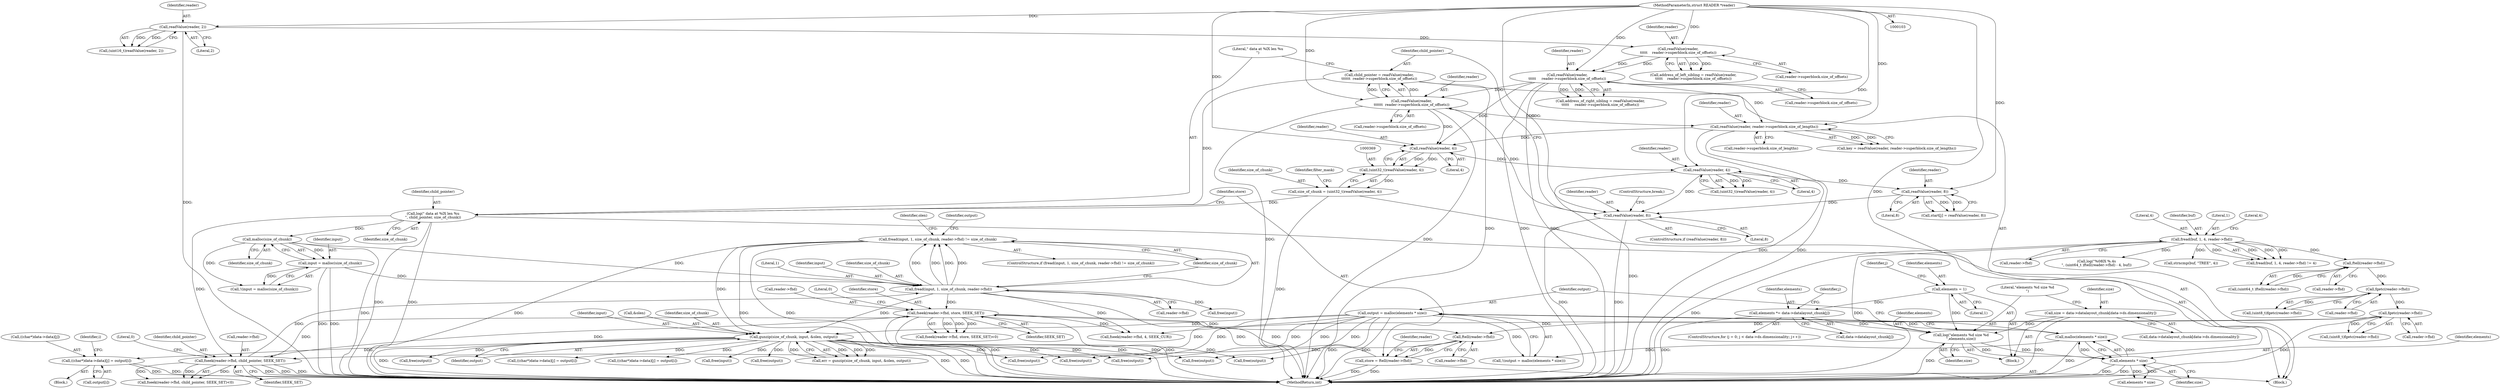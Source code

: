 digraph "0_libmysofa_d39a171e9c6a1c44dbdf43f9db6c3fbd887e38c1@array" {
"1000729" [label="(Call,((char*)data->data)[j] = output[i])"];
"1000490" [label="(Call,gunzip(size_of_chunk, input, &olen, output))"];
"1000467" [label="(Call,fread(input, 1, size_of_chunk, reader->fhd) != size_of_chunk)"];
"1000468" [label="(Call,fread(input, 1, size_of_chunk, reader->fhd))"];
"1000457" [label="(Call,input = malloc(size_of_chunk))"];
"1000459" [label="(Call,malloc(size_of_chunk))"];
"1000431" [label="(Call,log(\" data at %lX len %u\n\", child_pointer, size_of_chunk))"];
"1000422" [label="(Call,child_pointer = readValue(reader,\n\t\t\t\t\t\t  reader->superblock.size_of_offsets))"];
"1000424" [label="(Call,readValue(reader,\n\t\t\t\t\t\t  reader->superblock.size_of_offsets))"];
"1000417" [label="(Call,readValue(reader, 8))"];
"1000407" [label="(Call,readValue(reader, 8))"];
"1000377" [label="(Call,readValue(reader, 4))"];
"1000370" [label="(Call,readValue(reader, 4))"];
"1000357" [label="(Call,readValue(reader, reader->superblock.size_of_lengths))"];
"1000231" [label="(Call,readValue(reader,\n\t\t\t\t\t     reader->superblock.size_of_offsets))"];
"1000222" [label="(Call,readValue(reader,\n\t\t\t\t\t    reader->superblock.size_of_offsets))"];
"1000211" [label="(Call,readValue(reader, 2))"];
"1000104" [label="(MethodParameterIn,struct READER *reader)"];
"1000366" [label="(Call,size_of_chunk = (uint32_t)readValue(reader, 4))"];
"1000368" [label="(Call,(uint32_t)readValue(reader, 4))"];
"1000443" [label="(Call,fseek(reader->fhd, child_pointer, SEEK_SET))"];
"1000437" [label="(Call,ftell(reader->fhd))"];
"1000748" [label="(Call,fseek(reader->fhd, store, SEEK_SET))"];
"1000435" [label="(Call,store = ftell(reader->fhd))"];
"1000203" [label="(Call,fgetc(reader->fhd))"];
"1000195" [label="(Call,fgetc(reader->fhd))"];
"1000185" [label="(Call,ftell(reader->fhd))"];
"1000163" [label="(Call,fread(buf, 1, 4, reader->fhd))"];
"1000329" [label="(Call,output = malloc(elements * size))"];
"1000331" [label="(Call,malloc(elements * size))"];
"1000332" [label="(Call,elements * size)"];
"1000323" [label="(Call,log(\"elements %d size %d\n\",elements,size))"];
"1000238" [label="(Call,elements = 1)"];
"1000254" [label="(Call,elements *= data->datalayout_chunk[j])"];
"1000312" [label="(Call,size = data->datalayout_chunk[data->ds.dimensionality])"];
"1000432" [label="(Literal,\" data at %lX len %u\n\")"];
"1000422" [label="(Call,child_pointer = readValue(reader,\n\t\t\t\t\t\t  reader->superblock.size_of_offsets))"];
"1000490" [label="(Call,gunzip(size_of_chunk, input, &olen, output))"];
"1000433" [label="(Identifier,child_pointer)"];
"1000419" [label="(Literal,8)"];
"1000171" [label="(Call,strncmp(buf, \"TREE\", 4))"];
"1000365" [label="(Block,)"];
"1000162" [label="(Call,fread(buf, 1, 4, reader->fhd) != 4)"];
"1000193" [label="(Call,(uint8_t)fgetc(reader->fhd))"];
"1000491" [label="(Identifier,size_of_chunk)"];
"1000324" [label="(Literal,\"elements %d size %d\n\")"];
"1000764" [label="(Call,fseek(reader->fhd, 4, SEEK_CUR))"];
"1000330" [label="(Identifier,output)"];
"1000165" [label="(Literal,1)"];
"1000233" [label="(Call,reader->superblock.size_of_offsets)"];
"1000254" [label="(Call,elements *= data->datalayout_chunk[j])"];
"1000355" [label="(Call,key = readValue(reader, reader->superblock.size_of_lengths))"];
"1000479" [label="(Call,free(input))"];
"1000448" [label="(Identifier,SEEK_SET)"];
"1000212" [label="(Identifier,reader)"];
"1000243" [label="(Identifier,j)"];
"1000223" [label="(Identifier,reader)"];
"1000431" [label="(Call,log(\" data at %lX len %u\n\", child_pointer, size_of_chunk))"];
"1000747" [label="(Call,fseek(reader->fhd, store, SEEK_SET)<0)"];
"1000255" [label="(Identifier,elements)"];
"1000186" [label="(Call,reader->fhd)"];
"1000377" [label="(Call,readValue(reader, 4))"];
"1000477" [label="(Call,free(output))"];
"1000106" [label="(Block,)"];
"1000183" [label="(Call,(uint64_t )ftell(reader->fhd))"];
"1000328" [label="(Call,!(output = malloc(elements * size)))"];
"1000326" [label="(Identifier,size)"];
"1000434" [label="(Identifier,size_of_chunk)"];
"1000568" [label="(Call,((char*)data->data)[j] = output[i])"];
"1000475" [label="(Identifier,size_of_chunk)"];
"1000471" [label="(Identifier,size_of_chunk)"];
"1000314" [label="(Call,data->datalayout_chunk[data->ds.dimensionality])"];
"1000203" [label="(Call,fgetc(reader->fhd))"];
"1000409" [label="(Literal,8)"];
"1000641" [label="(Call,((char*)data->data)[j] = output[i])"];
"1000204" [label="(Call,reader->fhd)"];
"1000372" [label="(Literal,4)"];
"1000478" [label="(Identifier,output)"];
"1000435" [label="(Call,store = ftell(reader->fhd))"];
"1000375" [label="(Call,(uint32_t)readValue(reader, 4))"];
"1000213" [label="(Literal,2)"];
"1000449" [label="(Literal,0)"];
"1000323" [label="(Call,log(\"elements %d size %d\n\",elements,size))"];
"1000224" [label="(Call,reader->superblock.size_of_offsets)"];
"1000662" [label="(Identifier,i)"];
"1000241" [label="(ControlStructure,for (j = 0; j < data->ds.dimensionality; j++))"];
"1000408" [label="(Identifier,reader)"];
"1000737" [label="(Call,output[i])"];
"1000754" [label="(Literal,0)"];
"1000775" [label="(MethodReturn,int)"];
"1000367" [label="(Identifier,size_of_chunk)"];
"1000170" [label="(Literal,4)"];
"1000485" [label="(Call,elements * size)"];
"1000371" [label="(Identifier,reader)"];
"1000331" [label="(Call,malloc(elements * size))"];
"1000496" [label="(Call,free(input))"];
"1000166" [label="(Literal,4)"];
"1000359" [label="(Call,reader->superblock.size_of_lengths)"];
"1000416" [label="(ControlStructure,if (readValue(reader, 8)))"];
"1000437" [label="(Call,ftell(reader->fhd))"];
"1000222" [label="(Call,readValue(reader,\n\t\t\t\t\t    reader->superblock.size_of_offsets))"];
"1000748" [label="(Call,fseek(reader->fhd, store, SEEK_SET))"];
"1000470" [label="(Literal,1)"];
"1000357" [label="(Call,readValue(reader, reader->superblock.size_of_lengths))"];
"1000385" [label="(Call,free(output))"];
"1000240" [label="(Literal,1)"];
"1000729" [label="(Call,((char*)data->data)[j] = output[i])"];
"1000196" [label="(Call,reader->fhd)"];
"1000425" [label="(Identifier,reader)"];
"1000514" [label="(Call,free(output))"];
"1000423" [label="(Identifier,child_pointer)"];
"1000334" [label="(Identifier,size)"];
"1000447" [label="(Identifier,child_pointer)"];
"1000488" [label="(Call,err = gunzip(size_of_chunk, input, &olen, output))"];
"1000436" [label="(Identifier,store)"];
"1000472" [label="(Call,reader->fhd)"];
"1000458" [label="(Identifier,input)"];
"1000421" [label="(ControlStructure,break;)"];
"1000460" [label="(Identifier,size_of_chunk)"];
"1000466" [label="(ControlStructure,if (fread(input, 1, size_of_chunk, reader->fhd) != size_of_chunk))"];
"1000451" [label="(Call,free(output))"];
"1000443" [label="(Call,fseek(reader->fhd, child_pointer, SEEK_SET))"];
"1000752" [label="(Identifier,store)"];
"1000164" [label="(Identifier,buf)"];
"1000370" [label="(Call,readValue(reader, 4))"];
"1000229" [label="(Call,address_of_right_sibling = readValue(reader,\n\t\t\t\t\t     reader->superblock.size_of_offsets))"];
"1000728" [label="(Block,)"];
"1000332" [label="(Call,elements * size)"];
"1000492" [label="(Identifier,input)"];
"1000195" [label="(Call,fgetc(reader->fhd))"];
"1000231" [label="(Call,readValue(reader,\n\t\t\t\t\t     reader->superblock.size_of_offsets))"];
"1000438" [label="(Call,reader->fhd)"];
"1000424" [label="(Call,readValue(reader,\n\t\t\t\t\t\t  reader->superblock.size_of_offsets))"];
"1000417" [label="(Call,readValue(reader, 8))"];
"1000493" [label="(Call,&olen)"];
"1000444" [label="(Call,reader->fhd)"];
"1000104" [label="(MethodParameterIn,struct READER *reader)"];
"1000457" [label="(Call,input = malloc(size_of_chunk))"];
"1000469" [label="(Identifier,input)"];
"1000256" [label="(Call,data->datalayout_chunk[j])"];
"1000368" [label="(Call,(uint32_t)readValue(reader, 4))"];
"1000209" [label="(Call,(uint16_t)readValue(reader, 2))"];
"1000445" [label="(Identifier,reader)"];
"1000459" [label="(Call,malloc(size_of_chunk))"];
"1000325" [label="(Identifier,elements)"];
"1000456" [label="(Call,!(input = malloc(size_of_chunk)))"];
"1000185" [label="(Call,ftell(reader->fhd))"];
"1000312" [label="(Call,size = data->datalayout_chunk[data->ds.dimensionality])"];
"1000403" [label="(Call,start[j] = readValue(reader, 8))"];
"1000238" [label="(Call,elements = 1)"];
"1000760" [label="(Call,free(output))"];
"1000730" [label="(Call,((char*)data->data)[j])"];
"1000211" [label="(Call,readValue(reader, 2))"];
"1000467" [label="(Call,fread(input, 1, size_of_chunk, reader->fhd) != size_of_chunk)"];
"1000201" [label="(Call,(uint8_t)fgetc(reader->fhd))"];
"1000167" [label="(Call,reader->fhd)"];
"1000253" [label="(Identifier,j)"];
"1000462" [label="(Call,free(output))"];
"1000329" [label="(Call,output = malloc(elements * size))"];
"1000180" [label="(Call,log(\"%08lX %.4s\n\", (uint64_t )ftell(reader->fhd) - 4, buf))"];
"1000442" [label="(Call,fseek(reader->fhd, child_pointer, SEEK_SET)<0)"];
"1000232" [label="(Identifier,reader)"];
"1000374" [label="(Identifier,filter_mask)"];
"1000753" [label="(Identifier,SEEK_SET)"];
"1000358" [label="(Identifier,reader)"];
"1000163" [label="(Call,fread(buf, 1, 4, reader->fhd))"];
"1000313" [label="(Identifier,size)"];
"1000418" [label="(Identifier,reader)"];
"1000407" [label="(Call,readValue(reader, 8))"];
"1000756" [label="(Call,free(output))"];
"1000379" [label="(Literal,4)"];
"1000484" [label="(Identifier,olen)"];
"1000378" [label="(Identifier,reader)"];
"1000468" [label="(Call,fread(input, 1, size_of_chunk, reader->fhd))"];
"1000426" [label="(Call,reader->superblock.size_of_offsets)"];
"1000220" [label="(Call,address_of_left_sibling = readValue(reader,\n\t\t\t\t\t    reader->superblock.size_of_offsets))"];
"1000749" [label="(Call,reader->fhd)"];
"1000333" [label="(Identifier,elements)"];
"1000366" [label="(Call,size_of_chunk = (uint32_t)readValue(reader, 4))"];
"1000239" [label="(Identifier,elements)"];
"1000495" [label="(Identifier,output)"];
"1000729" -> "1000728"  [label="AST: "];
"1000729" -> "1000737"  [label="CFG: "];
"1000730" -> "1000729"  [label="AST: "];
"1000737" -> "1000729"  [label="AST: "];
"1000662" -> "1000729"  [label="CFG: "];
"1000729" -> "1000775"  [label="DDG: "];
"1000729" -> "1000775"  [label="DDG: "];
"1000490" -> "1000729"  [label="DDG: "];
"1000490" -> "1000488"  [label="AST: "];
"1000490" -> "1000495"  [label="CFG: "];
"1000491" -> "1000490"  [label="AST: "];
"1000492" -> "1000490"  [label="AST: "];
"1000493" -> "1000490"  [label="AST: "];
"1000495" -> "1000490"  [label="AST: "];
"1000488" -> "1000490"  [label="CFG: "];
"1000490" -> "1000775"  [label="DDG: "];
"1000490" -> "1000775"  [label="DDG: "];
"1000490" -> "1000775"  [label="DDG: "];
"1000490" -> "1000385"  [label="DDG: "];
"1000490" -> "1000451"  [label="DDG: "];
"1000490" -> "1000462"  [label="DDG: "];
"1000490" -> "1000477"  [label="DDG: "];
"1000490" -> "1000488"  [label="DDG: "];
"1000490" -> "1000488"  [label="DDG: "];
"1000490" -> "1000488"  [label="DDG: "];
"1000490" -> "1000488"  [label="DDG: "];
"1000467" -> "1000490"  [label="DDG: "];
"1000468" -> "1000490"  [label="DDG: "];
"1000329" -> "1000490"  [label="DDG: "];
"1000490" -> "1000496"  [label="DDG: "];
"1000490" -> "1000514"  [label="DDG: "];
"1000490" -> "1000568"  [label="DDG: "];
"1000490" -> "1000641"  [label="DDG: "];
"1000490" -> "1000756"  [label="DDG: "];
"1000490" -> "1000760"  [label="DDG: "];
"1000467" -> "1000466"  [label="AST: "];
"1000467" -> "1000475"  [label="CFG: "];
"1000468" -> "1000467"  [label="AST: "];
"1000475" -> "1000467"  [label="AST: "];
"1000478" -> "1000467"  [label="CFG: "];
"1000484" -> "1000467"  [label="CFG: "];
"1000467" -> "1000775"  [label="DDG: "];
"1000467" -> "1000775"  [label="DDG: "];
"1000467" -> "1000775"  [label="DDG: "];
"1000468" -> "1000467"  [label="DDG: "];
"1000468" -> "1000467"  [label="DDG: "];
"1000468" -> "1000467"  [label="DDG: "];
"1000468" -> "1000467"  [label="DDG: "];
"1000468" -> "1000472"  [label="CFG: "];
"1000469" -> "1000468"  [label="AST: "];
"1000470" -> "1000468"  [label="AST: "];
"1000471" -> "1000468"  [label="AST: "];
"1000472" -> "1000468"  [label="AST: "];
"1000475" -> "1000468"  [label="CFG: "];
"1000468" -> "1000775"  [label="DDG: "];
"1000457" -> "1000468"  [label="DDG: "];
"1000459" -> "1000468"  [label="DDG: "];
"1000443" -> "1000468"  [label="DDG: "];
"1000468" -> "1000479"  [label="DDG: "];
"1000468" -> "1000748"  [label="DDG: "];
"1000468" -> "1000764"  [label="DDG: "];
"1000457" -> "1000456"  [label="AST: "];
"1000457" -> "1000459"  [label="CFG: "];
"1000458" -> "1000457"  [label="AST: "];
"1000459" -> "1000457"  [label="AST: "];
"1000456" -> "1000457"  [label="CFG: "];
"1000457" -> "1000775"  [label="DDG: "];
"1000457" -> "1000775"  [label="DDG: "];
"1000457" -> "1000456"  [label="DDG: "];
"1000459" -> "1000457"  [label="DDG: "];
"1000459" -> "1000460"  [label="CFG: "];
"1000460" -> "1000459"  [label="AST: "];
"1000459" -> "1000775"  [label="DDG: "];
"1000459" -> "1000456"  [label="DDG: "];
"1000431" -> "1000459"  [label="DDG: "];
"1000431" -> "1000365"  [label="AST: "];
"1000431" -> "1000434"  [label="CFG: "];
"1000432" -> "1000431"  [label="AST: "];
"1000433" -> "1000431"  [label="AST: "];
"1000434" -> "1000431"  [label="AST: "];
"1000436" -> "1000431"  [label="CFG: "];
"1000431" -> "1000775"  [label="DDG: "];
"1000431" -> "1000775"  [label="DDG: "];
"1000422" -> "1000431"  [label="DDG: "];
"1000366" -> "1000431"  [label="DDG: "];
"1000431" -> "1000443"  [label="DDG: "];
"1000422" -> "1000365"  [label="AST: "];
"1000422" -> "1000424"  [label="CFG: "];
"1000423" -> "1000422"  [label="AST: "];
"1000424" -> "1000422"  [label="AST: "];
"1000432" -> "1000422"  [label="CFG: "];
"1000422" -> "1000775"  [label="DDG: "];
"1000424" -> "1000422"  [label="DDG: "];
"1000424" -> "1000422"  [label="DDG: "];
"1000424" -> "1000426"  [label="CFG: "];
"1000425" -> "1000424"  [label="AST: "];
"1000426" -> "1000424"  [label="AST: "];
"1000424" -> "1000775"  [label="DDG: "];
"1000424" -> "1000775"  [label="DDG: "];
"1000424" -> "1000357"  [label="DDG: "];
"1000424" -> "1000370"  [label="DDG: "];
"1000417" -> "1000424"  [label="DDG: "];
"1000104" -> "1000424"  [label="DDG: "];
"1000231" -> "1000424"  [label="DDG: "];
"1000417" -> "1000416"  [label="AST: "];
"1000417" -> "1000419"  [label="CFG: "];
"1000418" -> "1000417"  [label="AST: "];
"1000419" -> "1000417"  [label="AST: "];
"1000421" -> "1000417"  [label="CFG: "];
"1000423" -> "1000417"  [label="CFG: "];
"1000417" -> "1000775"  [label="DDG: "];
"1000417" -> "1000775"  [label="DDG: "];
"1000407" -> "1000417"  [label="DDG: "];
"1000377" -> "1000417"  [label="DDG: "];
"1000104" -> "1000417"  [label="DDG: "];
"1000407" -> "1000403"  [label="AST: "];
"1000407" -> "1000409"  [label="CFG: "];
"1000408" -> "1000407"  [label="AST: "];
"1000409" -> "1000407"  [label="AST: "];
"1000403" -> "1000407"  [label="CFG: "];
"1000407" -> "1000403"  [label="DDG: "];
"1000407" -> "1000403"  [label="DDG: "];
"1000377" -> "1000407"  [label="DDG: "];
"1000104" -> "1000407"  [label="DDG: "];
"1000377" -> "1000375"  [label="AST: "];
"1000377" -> "1000379"  [label="CFG: "];
"1000378" -> "1000377"  [label="AST: "];
"1000379" -> "1000377"  [label="AST: "];
"1000375" -> "1000377"  [label="CFG: "];
"1000377" -> "1000775"  [label="DDG: "];
"1000377" -> "1000375"  [label="DDG: "];
"1000377" -> "1000375"  [label="DDG: "];
"1000370" -> "1000377"  [label="DDG: "];
"1000104" -> "1000377"  [label="DDG: "];
"1000370" -> "1000368"  [label="AST: "];
"1000370" -> "1000372"  [label="CFG: "];
"1000371" -> "1000370"  [label="AST: "];
"1000372" -> "1000370"  [label="AST: "];
"1000368" -> "1000370"  [label="CFG: "];
"1000370" -> "1000368"  [label="DDG: "];
"1000370" -> "1000368"  [label="DDG: "];
"1000357" -> "1000370"  [label="DDG: "];
"1000231" -> "1000370"  [label="DDG: "];
"1000104" -> "1000370"  [label="DDG: "];
"1000357" -> "1000355"  [label="AST: "];
"1000357" -> "1000359"  [label="CFG: "];
"1000358" -> "1000357"  [label="AST: "];
"1000359" -> "1000357"  [label="AST: "];
"1000355" -> "1000357"  [label="CFG: "];
"1000357" -> "1000775"  [label="DDG: "];
"1000357" -> "1000775"  [label="DDG: "];
"1000357" -> "1000355"  [label="DDG: "];
"1000357" -> "1000355"  [label="DDG: "];
"1000231" -> "1000357"  [label="DDG: "];
"1000104" -> "1000357"  [label="DDG: "];
"1000231" -> "1000229"  [label="AST: "];
"1000231" -> "1000233"  [label="CFG: "];
"1000232" -> "1000231"  [label="AST: "];
"1000233" -> "1000231"  [label="AST: "];
"1000229" -> "1000231"  [label="CFG: "];
"1000231" -> "1000775"  [label="DDG: "];
"1000231" -> "1000775"  [label="DDG: "];
"1000231" -> "1000229"  [label="DDG: "];
"1000231" -> "1000229"  [label="DDG: "];
"1000222" -> "1000231"  [label="DDG: "];
"1000222" -> "1000231"  [label="DDG: "];
"1000104" -> "1000231"  [label="DDG: "];
"1000222" -> "1000220"  [label="AST: "];
"1000222" -> "1000224"  [label="CFG: "];
"1000223" -> "1000222"  [label="AST: "];
"1000224" -> "1000222"  [label="AST: "];
"1000220" -> "1000222"  [label="CFG: "];
"1000222" -> "1000220"  [label="DDG: "];
"1000222" -> "1000220"  [label="DDG: "];
"1000211" -> "1000222"  [label="DDG: "];
"1000104" -> "1000222"  [label="DDG: "];
"1000211" -> "1000209"  [label="AST: "];
"1000211" -> "1000213"  [label="CFG: "];
"1000212" -> "1000211"  [label="AST: "];
"1000213" -> "1000211"  [label="AST: "];
"1000209" -> "1000211"  [label="CFG: "];
"1000211" -> "1000775"  [label="DDG: "];
"1000211" -> "1000209"  [label="DDG: "];
"1000211" -> "1000209"  [label="DDG: "];
"1000104" -> "1000211"  [label="DDG: "];
"1000104" -> "1000103"  [label="AST: "];
"1000104" -> "1000775"  [label="DDG: "];
"1000366" -> "1000365"  [label="AST: "];
"1000366" -> "1000368"  [label="CFG: "];
"1000367" -> "1000366"  [label="AST: "];
"1000368" -> "1000366"  [label="AST: "];
"1000374" -> "1000366"  [label="CFG: "];
"1000366" -> "1000775"  [label="DDG: "];
"1000368" -> "1000366"  [label="DDG: "];
"1000369" -> "1000368"  [label="AST: "];
"1000443" -> "1000442"  [label="AST: "];
"1000443" -> "1000448"  [label="CFG: "];
"1000444" -> "1000443"  [label="AST: "];
"1000447" -> "1000443"  [label="AST: "];
"1000448" -> "1000443"  [label="AST: "];
"1000449" -> "1000443"  [label="CFG: "];
"1000443" -> "1000775"  [label="DDG: "];
"1000443" -> "1000775"  [label="DDG: "];
"1000443" -> "1000775"  [label="DDG: "];
"1000443" -> "1000442"  [label="DDG: "];
"1000443" -> "1000442"  [label="DDG: "];
"1000443" -> "1000442"  [label="DDG: "];
"1000437" -> "1000443"  [label="DDG: "];
"1000748" -> "1000443"  [label="DDG: "];
"1000443" -> "1000748"  [label="DDG: "];
"1000437" -> "1000435"  [label="AST: "];
"1000437" -> "1000438"  [label="CFG: "];
"1000438" -> "1000437"  [label="AST: "];
"1000435" -> "1000437"  [label="CFG: "];
"1000437" -> "1000435"  [label="DDG: "];
"1000748" -> "1000437"  [label="DDG: "];
"1000203" -> "1000437"  [label="DDG: "];
"1000748" -> "1000747"  [label="AST: "];
"1000748" -> "1000753"  [label="CFG: "];
"1000749" -> "1000748"  [label="AST: "];
"1000752" -> "1000748"  [label="AST: "];
"1000753" -> "1000748"  [label="AST: "];
"1000754" -> "1000748"  [label="CFG: "];
"1000748" -> "1000775"  [label="DDG: "];
"1000748" -> "1000775"  [label="DDG: "];
"1000748" -> "1000775"  [label="DDG: "];
"1000748" -> "1000747"  [label="DDG: "];
"1000748" -> "1000747"  [label="DDG: "];
"1000748" -> "1000747"  [label="DDG: "];
"1000435" -> "1000748"  [label="DDG: "];
"1000748" -> "1000764"  [label="DDG: "];
"1000435" -> "1000365"  [label="AST: "];
"1000436" -> "1000435"  [label="AST: "];
"1000445" -> "1000435"  [label="CFG: "];
"1000435" -> "1000775"  [label="DDG: "];
"1000435" -> "1000775"  [label="DDG: "];
"1000203" -> "1000201"  [label="AST: "];
"1000203" -> "1000204"  [label="CFG: "];
"1000204" -> "1000203"  [label="AST: "];
"1000201" -> "1000203"  [label="CFG: "];
"1000203" -> "1000775"  [label="DDG: "];
"1000203" -> "1000201"  [label="DDG: "];
"1000195" -> "1000203"  [label="DDG: "];
"1000203" -> "1000764"  [label="DDG: "];
"1000195" -> "1000193"  [label="AST: "];
"1000195" -> "1000196"  [label="CFG: "];
"1000196" -> "1000195"  [label="AST: "];
"1000193" -> "1000195"  [label="CFG: "];
"1000195" -> "1000193"  [label="DDG: "];
"1000185" -> "1000195"  [label="DDG: "];
"1000185" -> "1000183"  [label="AST: "];
"1000185" -> "1000186"  [label="CFG: "];
"1000186" -> "1000185"  [label="AST: "];
"1000183" -> "1000185"  [label="CFG: "];
"1000185" -> "1000183"  [label="DDG: "];
"1000163" -> "1000185"  [label="DDG: "];
"1000163" -> "1000162"  [label="AST: "];
"1000163" -> "1000167"  [label="CFG: "];
"1000164" -> "1000163"  [label="AST: "];
"1000165" -> "1000163"  [label="AST: "];
"1000166" -> "1000163"  [label="AST: "];
"1000167" -> "1000163"  [label="AST: "];
"1000170" -> "1000163"  [label="CFG: "];
"1000163" -> "1000775"  [label="DDG: "];
"1000163" -> "1000775"  [label="DDG: "];
"1000163" -> "1000162"  [label="DDG: "];
"1000163" -> "1000162"  [label="DDG: "];
"1000163" -> "1000162"  [label="DDG: "];
"1000163" -> "1000162"  [label="DDG: "];
"1000163" -> "1000171"  [label="DDG: "];
"1000163" -> "1000180"  [label="DDG: "];
"1000329" -> "1000328"  [label="AST: "];
"1000329" -> "1000331"  [label="CFG: "];
"1000330" -> "1000329"  [label="AST: "];
"1000331" -> "1000329"  [label="AST: "];
"1000328" -> "1000329"  [label="CFG: "];
"1000329" -> "1000775"  [label="DDG: "];
"1000329" -> "1000775"  [label="DDG: "];
"1000329" -> "1000328"  [label="DDG: "];
"1000331" -> "1000329"  [label="DDG: "];
"1000329" -> "1000385"  [label="DDG: "];
"1000329" -> "1000451"  [label="DDG: "];
"1000329" -> "1000462"  [label="DDG: "];
"1000329" -> "1000477"  [label="DDG: "];
"1000329" -> "1000760"  [label="DDG: "];
"1000331" -> "1000332"  [label="CFG: "];
"1000332" -> "1000331"  [label="AST: "];
"1000331" -> "1000775"  [label="DDG: "];
"1000331" -> "1000328"  [label="DDG: "];
"1000332" -> "1000331"  [label="DDG: "];
"1000332" -> "1000331"  [label="DDG: "];
"1000332" -> "1000334"  [label="CFG: "];
"1000333" -> "1000332"  [label="AST: "];
"1000334" -> "1000332"  [label="AST: "];
"1000332" -> "1000775"  [label="DDG: "];
"1000332" -> "1000775"  [label="DDG: "];
"1000323" -> "1000332"  [label="DDG: "];
"1000323" -> "1000332"  [label="DDG: "];
"1000332" -> "1000485"  [label="DDG: "];
"1000332" -> "1000485"  [label="DDG: "];
"1000323" -> "1000106"  [label="AST: "];
"1000323" -> "1000326"  [label="CFG: "];
"1000324" -> "1000323"  [label="AST: "];
"1000325" -> "1000323"  [label="AST: "];
"1000326" -> "1000323"  [label="AST: "];
"1000330" -> "1000323"  [label="CFG: "];
"1000323" -> "1000775"  [label="DDG: "];
"1000238" -> "1000323"  [label="DDG: "];
"1000254" -> "1000323"  [label="DDG: "];
"1000312" -> "1000323"  [label="DDG: "];
"1000238" -> "1000106"  [label="AST: "];
"1000238" -> "1000240"  [label="CFG: "];
"1000239" -> "1000238"  [label="AST: "];
"1000240" -> "1000238"  [label="AST: "];
"1000243" -> "1000238"  [label="CFG: "];
"1000238" -> "1000254"  [label="DDG: "];
"1000254" -> "1000241"  [label="AST: "];
"1000254" -> "1000256"  [label="CFG: "];
"1000255" -> "1000254"  [label="AST: "];
"1000256" -> "1000254"  [label="AST: "];
"1000253" -> "1000254"  [label="CFG: "];
"1000254" -> "1000775"  [label="DDG: "];
"1000312" -> "1000106"  [label="AST: "];
"1000312" -> "1000314"  [label="CFG: "];
"1000313" -> "1000312"  [label="AST: "];
"1000314" -> "1000312"  [label="AST: "];
"1000324" -> "1000312"  [label="CFG: "];
"1000312" -> "1000775"  [label="DDG: "];
}
